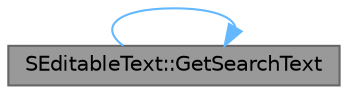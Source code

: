digraph "SEditableText::GetSearchText"
{
 // INTERACTIVE_SVG=YES
 // LATEX_PDF_SIZE
  bgcolor="transparent";
  edge [fontname=Helvetica,fontsize=10,labelfontname=Helvetica,labelfontsize=10];
  node [fontname=Helvetica,fontsize=10,shape=box,height=0.2,width=0.4];
  rankdir="LR";
  Node1 [id="Node000001",label="SEditableText::GetSearchText",height=0.2,width=0.4,color="gray40", fillcolor="grey60", style="filled", fontcolor="black",tooltip="Get the text that is currently being searched for (if any)"];
  Node1 -> Node1 [id="edge1_Node000001_Node000001",color="steelblue1",style="solid",tooltip=" "];
}
